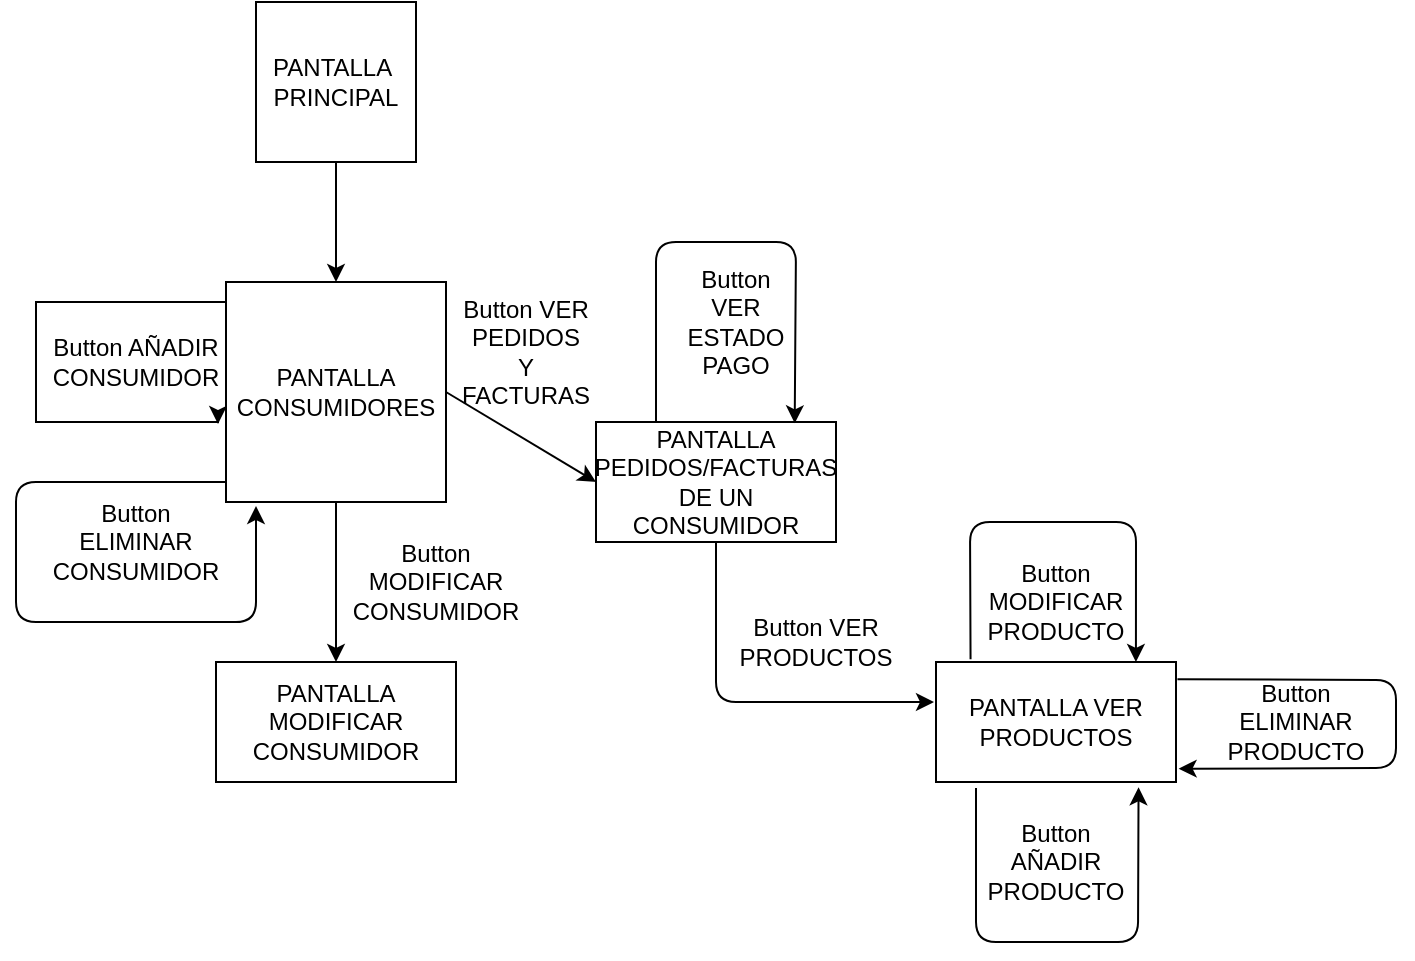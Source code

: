 <mxfile version="13.9.2" type="github">
  <diagram id="cP0yp2udwZNhgFJAQ88W" name="Page-1">
    <mxGraphModel dx="782" dy="469" grid="1" gridSize="10" guides="1" tooltips="1" connect="1" arrows="1" fold="1" page="1" pageScale="1" pageWidth="850" pageHeight="1100" math="0" shadow="0">
      <root>
        <mxCell id="0" />
        <mxCell id="1" parent="0" />
        <mxCell id="lFta8kSSbknl5XpenkpC-1" value="PANTALLA&amp;nbsp;&lt;br&gt;PRINCIPAL" style="whiteSpace=wrap;html=1;aspect=fixed;" parent="1" vertex="1">
          <mxGeometry x="310" y="30" width="80" height="80" as="geometry" />
        </mxCell>
        <mxCell id="lFta8kSSbknl5XpenkpC-3" value="" style="endArrow=classic;html=1;exitX=0.5;exitY=1;exitDx=0;exitDy=0;entryX=0.5;entryY=0;entryDx=0;entryDy=0;" parent="1" source="lFta8kSSbknl5XpenkpC-1" target="lFta8kSSbknl5XpenkpC-4" edge="1">
          <mxGeometry width="50" height="50" relative="1" as="geometry">
            <mxPoint x="380" y="290" as="sourcePoint" />
            <mxPoint x="430" y="240" as="targetPoint" />
          </mxGeometry>
        </mxCell>
        <mxCell id="lFta8kSSbknl5XpenkpC-53" style="edgeStyle=orthogonalEdgeStyle;rounded=0;orthogonalLoop=1;jettySize=auto;html=1;exitX=0;exitY=0.25;exitDx=0;exitDy=0;" parent="1" source="lFta8kSSbknl5XpenkpC-4" edge="1">
          <mxGeometry relative="1" as="geometry">
            <mxPoint x="291" y="241" as="targetPoint" />
            <Array as="points">
              <mxPoint x="295" y="180" />
              <mxPoint x="200" y="180" />
              <mxPoint x="200" y="240" />
              <mxPoint x="291" y="240" />
            </Array>
          </mxGeometry>
        </mxCell>
        <mxCell id="lFta8kSSbknl5XpenkpC-4" value="PANTALLA CONSUMIDORES" style="whiteSpace=wrap;html=1;aspect=fixed;" parent="1" vertex="1">
          <mxGeometry x="295" y="170" width="110" height="110" as="geometry" />
        </mxCell>
        <mxCell id="lFta8kSSbknl5XpenkpC-12" value="PANTALLA MODIFICAR CONSUMIDOR" style="rounded=0;whiteSpace=wrap;html=1;" parent="1" vertex="1">
          <mxGeometry x="290" y="360" width="120" height="60" as="geometry" />
        </mxCell>
        <mxCell id="lFta8kSSbknl5XpenkpC-14" value="" style="endArrow=classic;html=1;exitX=0.5;exitY=1;exitDx=0;exitDy=0;" parent="1" source="lFta8kSSbknl5XpenkpC-4" edge="1">
          <mxGeometry width="50" height="50" relative="1" as="geometry">
            <mxPoint x="350" y="280" as="sourcePoint" />
            <mxPoint x="350" y="360" as="targetPoint" />
            <Array as="points">
              <mxPoint x="350" y="300" />
            </Array>
          </mxGeometry>
        </mxCell>
        <mxCell id="lFta8kSSbknl5XpenkpC-21" value="Button MODIFICAR CONSUMIDOR" style="text;html=1;strokeColor=none;fillColor=none;align=center;verticalAlign=middle;whiteSpace=wrap;rounded=0;" parent="1" vertex="1">
          <mxGeometry x="380" y="310" width="40" height="20" as="geometry" />
        </mxCell>
        <mxCell id="lFta8kSSbknl5XpenkpC-25" value="PANTALLA PEDIDOS/FACTURAS DE UN CONSUMIDOR" style="rounded=0;whiteSpace=wrap;html=1;" parent="1" vertex="1">
          <mxGeometry x="480" y="240" width="120" height="60" as="geometry" />
        </mxCell>
        <mxCell id="lFta8kSSbknl5XpenkpC-26" value="" style="endArrow=classic;html=1;exitX=1;exitY=0.5;exitDx=0;exitDy=0;entryX=0;entryY=0.5;entryDx=0;entryDy=0;" parent="1" source="lFta8kSSbknl5XpenkpC-4" target="lFta8kSSbknl5XpenkpC-25" edge="1">
          <mxGeometry width="50" height="50" relative="1" as="geometry">
            <mxPoint x="380" y="310" as="sourcePoint" />
            <mxPoint x="430" y="260" as="targetPoint" />
          </mxGeometry>
        </mxCell>
        <mxCell id="lFta8kSSbknl5XpenkpC-31" value="PANTALLA VER PRODUCTOS" style="rounded=0;whiteSpace=wrap;html=1;" parent="1" vertex="1">
          <mxGeometry x="650" y="360" width="120" height="60" as="geometry" />
        </mxCell>
        <mxCell id="lFta8kSSbknl5XpenkpC-32" value="" style="endArrow=classic;html=1;exitX=0.5;exitY=1;exitDx=0;exitDy=0;" parent="1" source="lFta8kSSbknl5XpenkpC-25" edge="1">
          <mxGeometry width="50" height="50" relative="1" as="geometry">
            <mxPoint x="380" y="270" as="sourcePoint" />
            <mxPoint x="649" y="380" as="targetPoint" />
            <Array as="points">
              <mxPoint x="540" y="380" />
              <mxPoint x="590" y="380" />
            </Array>
          </mxGeometry>
        </mxCell>
        <mxCell id="lFta8kSSbknl5XpenkpC-48" value="Button VER PEDIDOS Y FACTURAS" style="text;html=1;strokeColor=none;fillColor=none;align=center;verticalAlign=middle;whiteSpace=wrap;rounded=0;" parent="1" vertex="1">
          <mxGeometry x="425" y="195" width="40" height="20" as="geometry" />
        </mxCell>
        <mxCell id="lFta8kSSbknl5XpenkpC-49" value="Button VER PRODUCTOS" style="text;html=1;strokeColor=none;fillColor=none;align=center;verticalAlign=middle;whiteSpace=wrap;rounded=0;" parent="1" vertex="1">
          <mxGeometry x="570" y="340" width="40" height="20" as="geometry" />
        </mxCell>
        <mxCell id="lFta8kSSbknl5XpenkpC-54" value="Button AÑADIR CONSUMIDOR" style="text;html=1;strokeColor=none;fillColor=none;align=center;verticalAlign=middle;whiteSpace=wrap;rounded=0;" parent="1" vertex="1">
          <mxGeometry x="230" y="200" width="40" height="20" as="geometry" />
        </mxCell>
        <mxCell id="lFta8kSSbknl5XpenkpC-56" value="" style="endArrow=classic;html=1;" parent="1" edge="1">
          <mxGeometry width="50" height="50" relative="1" as="geometry">
            <mxPoint x="295" y="270" as="sourcePoint" />
            <mxPoint x="310" y="282" as="targetPoint" />
            <Array as="points">
              <mxPoint x="190" y="270" />
              <mxPoint x="190" y="340" />
              <mxPoint x="310" y="340" />
            </Array>
          </mxGeometry>
        </mxCell>
        <mxCell id="lFta8kSSbknl5XpenkpC-57" value="Button ELIMINAR CONSUMIDOR" style="text;html=1;strokeColor=none;fillColor=none;align=center;verticalAlign=middle;whiteSpace=wrap;rounded=0;" parent="1" vertex="1">
          <mxGeometry x="230" y="290" width="40" height="20" as="geometry" />
        </mxCell>
        <mxCell id="lFta8kSSbknl5XpenkpC-61" value="Button AÑADIR PRODUCTO" style="text;html=1;strokeColor=none;fillColor=none;align=center;verticalAlign=middle;whiteSpace=wrap;rounded=0;" parent="1" vertex="1">
          <mxGeometry x="690" y="450" width="40" height="20" as="geometry" />
        </mxCell>
        <mxCell id="lFta8kSSbknl5XpenkpC-62" value="Button MODIFICAR PRODUCTO" style="text;html=1;strokeColor=none;fillColor=none;align=center;verticalAlign=middle;whiteSpace=wrap;rounded=0;" parent="1" vertex="1">
          <mxGeometry x="690" y="320" width="40" height="20" as="geometry" />
        </mxCell>
        <mxCell id="lFta8kSSbknl5XpenkpC-65" value="" style="endArrow=classic;html=1;entryX=0.844;entryY=1.044;entryDx=0;entryDy=0;entryPerimeter=0;" parent="1" target="lFta8kSSbknl5XpenkpC-31" edge="1">
          <mxGeometry width="50" height="50" relative="1" as="geometry">
            <mxPoint x="670" y="423" as="sourcePoint" />
            <mxPoint x="760" y="500" as="targetPoint" />
            <Array as="points">
              <mxPoint x="670" y="500" />
              <mxPoint x="751" y="500" />
            </Array>
          </mxGeometry>
        </mxCell>
        <mxCell id="lFta8kSSbknl5XpenkpC-67" value="" style="endArrow=classic;html=1;exitX=0.144;exitY=-0.022;exitDx=0;exitDy=0;entryX=0.833;entryY=0;entryDx=0;entryDy=0;exitPerimeter=0;entryPerimeter=0;" parent="1" source="lFta8kSSbknl5XpenkpC-31" target="lFta8kSSbknl5XpenkpC-31" edge="1">
          <mxGeometry width="50" height="50" relative="1" as="geometry">
            <mxPoint x="500" y="450" as="sourcePoint" />
            <mxPoint x="550" y="400" as="targetPoint" />
            <Array as="points">
              <mxPoint x="667" y="290" />
              <mxPoint x="750" y="290" />
            </Array>
          </mxGeometry>
        </mxCell>
        <mxCell id="lFta8kSSbknl5XpenkpC-68" value="Button VER ESTADO PAGO" style="text;html=1;strokeColor=none;fillColor=none;align=center;verticalAlign=middle;whiteSpace=wrap;rounded=0;" parent="1" vertex="1">
          <mxGeometry x="530" y="180" width="40" height="20" as="geometry" />
        </mxCell>
        <mxCell id="lFta8kSSbknl5XpenkpC-70" value="" style="endArrow=classic;html=1;exitX=0.25;exitY=0;exitDx=0;exitDy=0;entryX=0.828;entryY=0.011;entryDx=0;entryDy=0;entryPerimeter=0;" parent="1" source="lFta8kSSbknl5XpenkpC-25" target="lFta8kSSbknl5XpenkpC-25" edge="1">
          <mxGeometry width="50" height="50" relative="1" as="geometry">
            <mxPoint x="500" y="300" as="sourcePoint" />
            <mxPoint x="550" y="250" as="targetPoint" />
            <Array as="points">
              <mxPoint x="510" y="150" />
              <mxPoint x="580" y="150" />
            </Array>
          </mxGeometry>
        </mxCell>
        <mxCell id="lFta8kSSbknl5XpenkpC-72" value="Button ELIMINAR PRODUCTO" style="text;html=1;strokeColor=none;fillColor=none;align=center;verticalAlign=middle;whiteSpace=wrap;rounded=0;" parent="1" vertex="1">
          <mxGeometry x="810" y="380" width="40" height="20" as="geometry" />
        </mxCell>
        <mxCell id="lFta8kSSbknl5XpenkpC-75" value="" style="endArrow=classic;html=1;exitX=1.006;exitY=0.144;exitDx=0;exitDy=0;entryX=1.011;entryY=0.889;entryDx=0;entryDy=0;exitPerimeter=0;entryPerimeter=0;" parent="1" source="lFta8kSSbknl5XpenkpC-31" target="lFta8kSSbknl5XpenkpC-31" edge="1">
          <mxGeometry width="50" height="50" relative="1" as="geometry">
            <mxPoint x="300" y="550" as="sourcePoint" />
            <mxPoint x="350" y="500" as="targetPoint" />
            <Array as="points">
              <mxPoint x="880" y="369" />
              <mxPoint x="880" y="413" />
            </Array>
          </mxGeometry>
        </mxCell>
      </root>
    </mxGraphModel>
  </diagram>
</mxfile>
